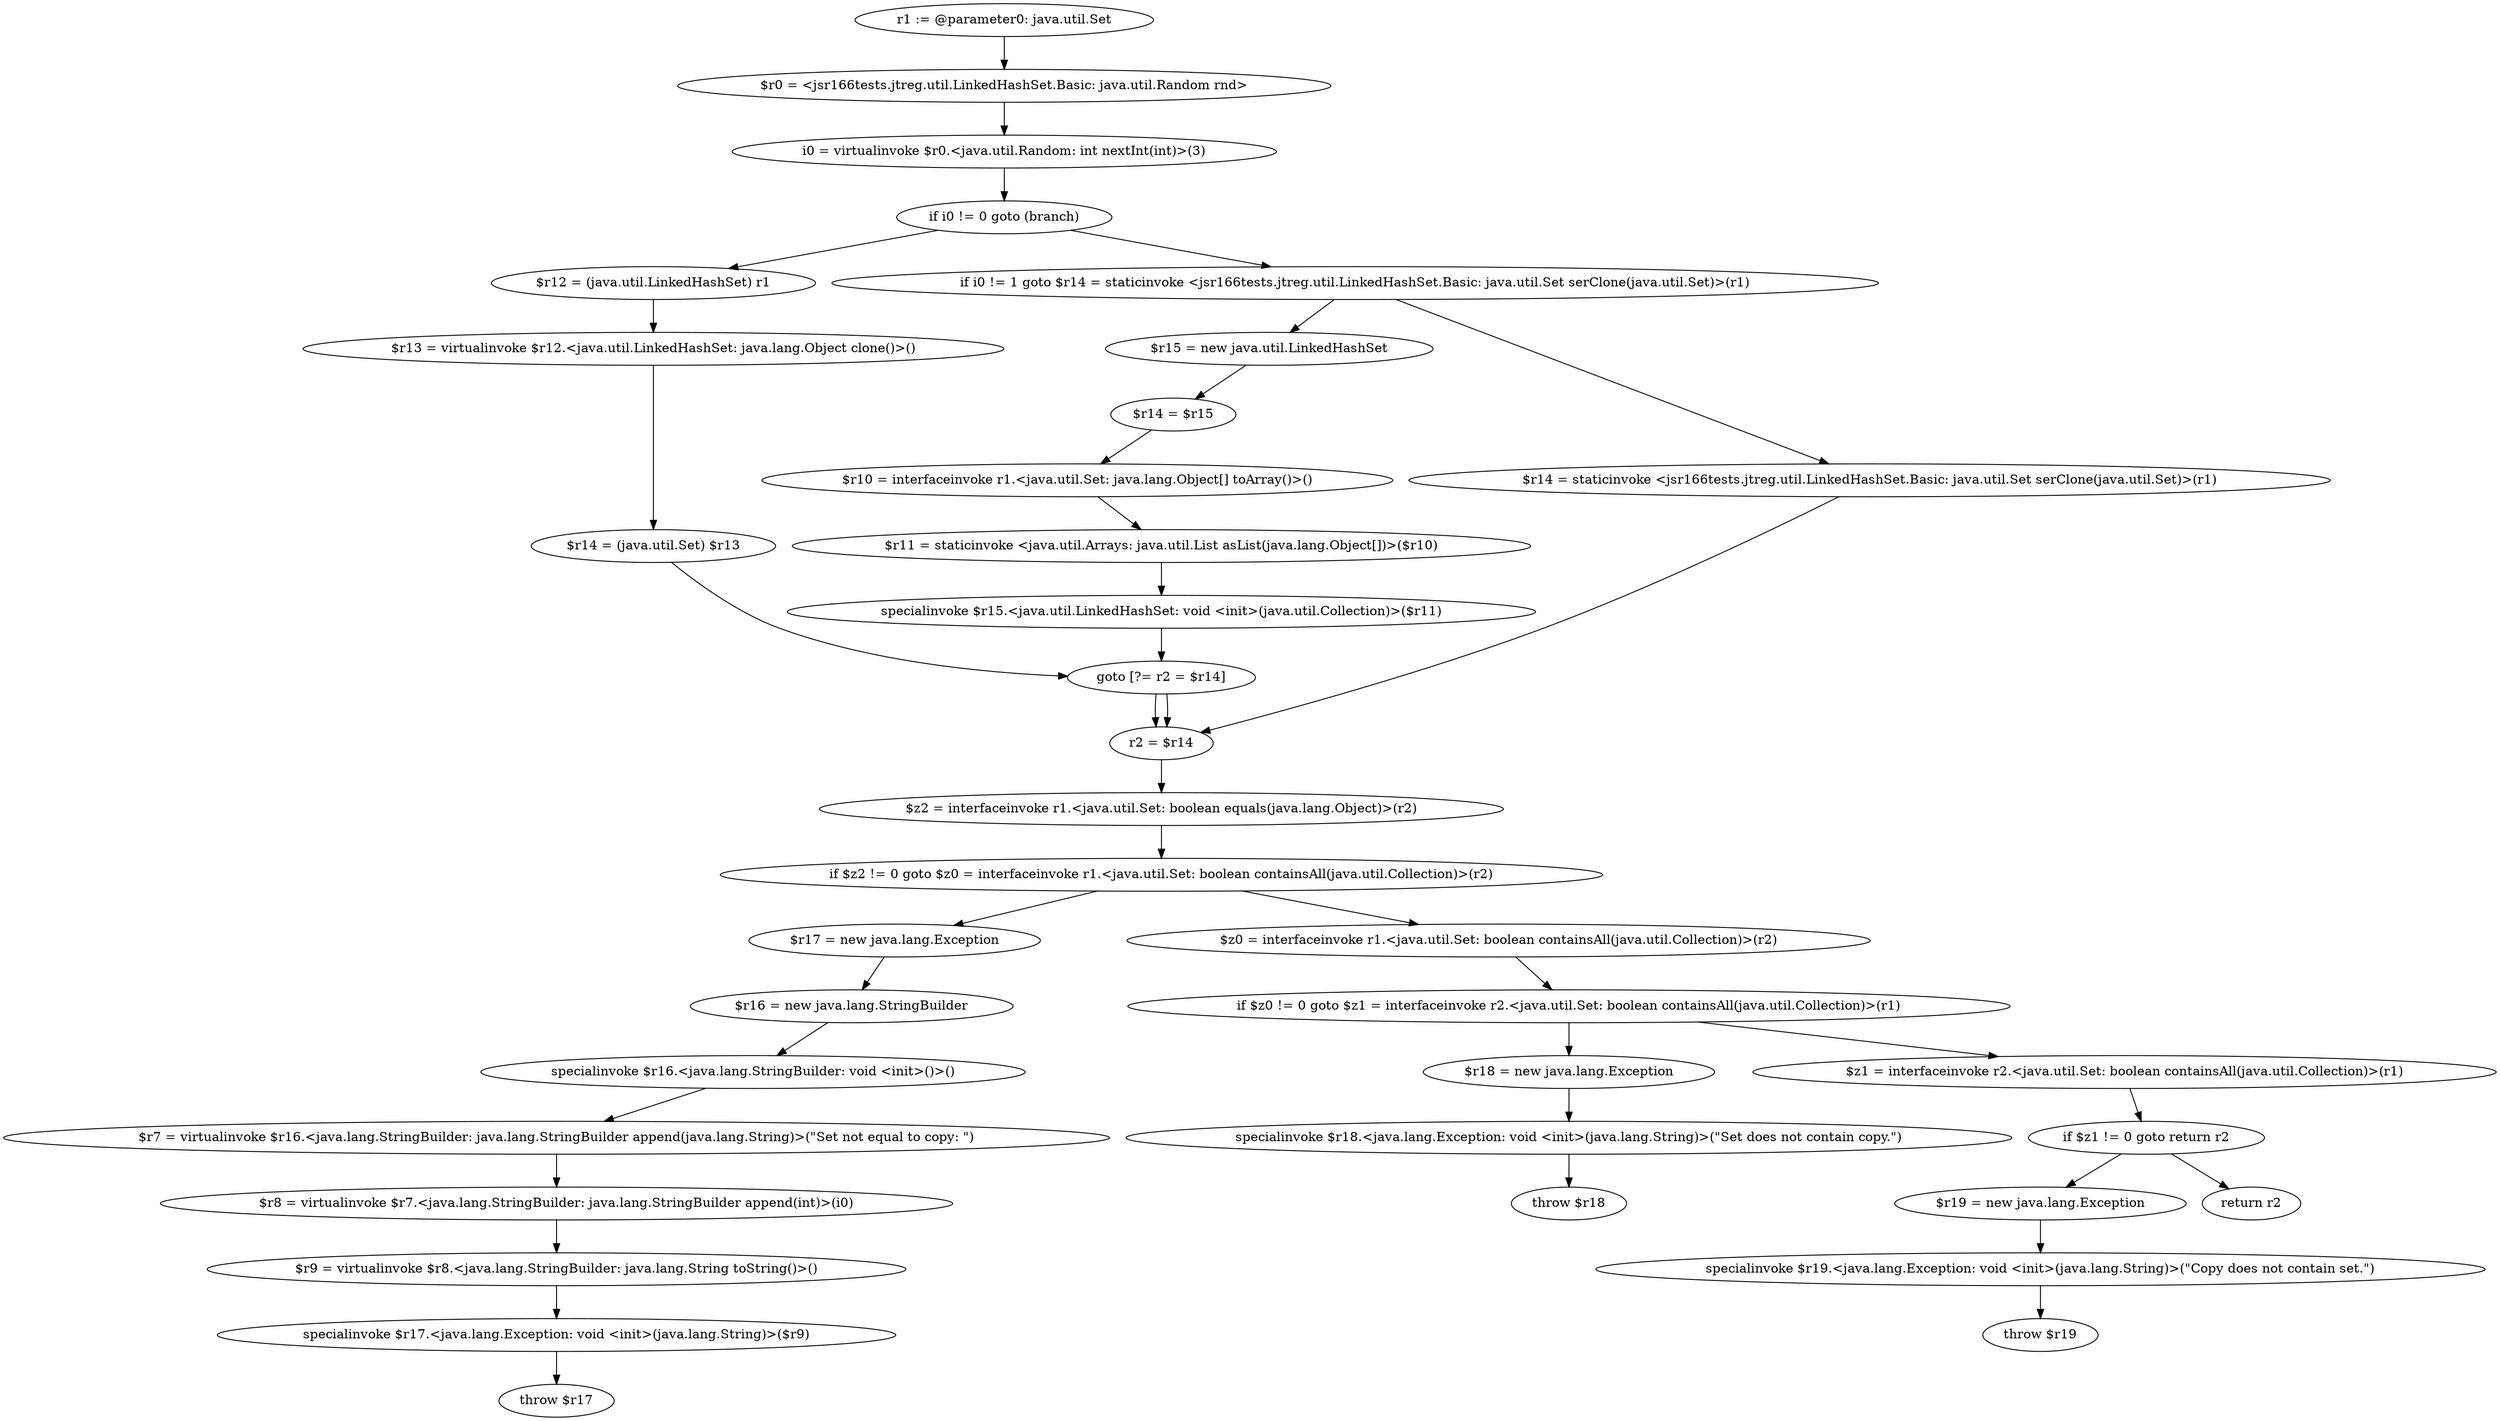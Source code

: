 digraph "unitGraph" {
    "r1 := @parameter0: java.util.Set"
    "$r0 = <jsr166tests.jtreg.util.LinkedHashSet.Basic: java.util.Random rnd>"
    "i0 = virtualinvoke $r0.<java.util.Random: int nextInt(int)>(3)"
    "if i0 != 0 goto (branch)"
    "$r12 = (java.util.LinkedHashSet) r1"
    "$r13 = virtualinvoke $r12.<java.util.LinkedHashSet: java.lang.Object clone()>()"
    "$r14 = (java.util.Set) $r13"
    "goto [?= r2 = $r14]"
    "if i0 != 1 goto $r14 = staticinvoke <jsr166tests.jtreg.util.LinkedHashSet.Basic: java.util.Set serClone(java.util.Set)>(r1)"
    "$r15 = new java.util.LinkedHashSet"
    "$r14 = $r15"
    "$r10 = interfaceinvoke r1.<java.util.Set: java.lang.Object[] toArray()>()"
    "$r11 = staticinvoke <java.util.Arrays: java.util.List asList(java.lang.Object[])>($r10)"
    "specialinvoke $r15.<java.util.LinkedHashSet: void <init>(java.util.Collection)>($r11)"
    "$r14 = staticinvoke <jsr166tests.jtreg.util.LinkedHashSet.Basic: java.util.Set serClone(java.util.Set)>(r1)"
    "r2 = $r14"
    "$z2 = interfaceinvoke r1.<java.util.Set: boolean equals(java.lang.Object)>(r2)"
    "if $z2 != 0 goto $z0 = interfaceinvoke r1.<java.util.Set: boolean containsAll(java.util.Collection)>(r2)"
    "$r17 = new java.lang.Exception"
    "$r16 = new java.lang.StringBuilder"
    "specialinvoke $r16.<java.lang.StringBuilder: void <init>()>()"
    "$r7 = virtualinvoke $r16.<java.lang.StringBuilder: java.lang.StringBuilder append(java.lang.String)>(\"Set not equal to copy: \")"
    "$r8 = virtualinvoke $r7.<java.lang.StringBuilder: java.lang.StringBuilder append(int)>(i0)"
    "$r9 = virtualinvoke $r8.<java.lang.StringBuilder: java.lang.String toString()>()"
    "specialinvoke $r17.<java.lang.Exception: void <init>(java.lang.String)>($r9)"
    "throw $r17"
    "$z0 = interfaceinvoke r1.<java.util.Set: boolean containsAll(java.util.Collection)>(r2)"
    "if $z0 != 0 goto $z1 = interfaceinvoke r2.<java.util.Set: boolean containsAll(java.util.Collection)>(r1)"
    "$r18 = new java.lang.Exception"
    "specialinvoke $r18.<java.lang.Exception: void <init>(java.lang.String)>(\"Set does not contain copy.\")"
    "throw $r18"
    "$z1 = interfaceinvoke r2.<java.util.Set: boolean containsAll(java.util.Collection)>(r1)"
    "if $z1 != 0 goto return r2"
    "$r19 = new java.lang.Exception"
    "specialinvoke $r19.<java.lang.Exception: void <init>(java.lang.String)>(\"Copy does not contain set.\")"
    "throw $r19"
    "return r2"
    "r1 := @parameter0: java.util.Set"->"$r0 = <jsr166tests.jtreg.util.LinkedHashSet.Basic: java.util.Random rnd>";
    "$r0 = <jsr166tests.jtreg.util.LinkedHashSet.Basic: java.util.Random rnd>"->"i0 = virtualinvoke $r0.<java.util.Random: int nextInt(int)>(3)";
    "i0 = virtualinvoke $r0.<java.util.Random: int nextInt(int)>(3)"->"if i0 != 0 goto (branch)";
    "if i0 != 0 goto (branch)"->"$r12 = (java.util.LinkedHashSet) r1";
    "if i0 != 0 goto (branch)"->"if i0 != 1 goto $r14 = staticinvoke <jsr166tests.jtreg.util.LinkedHashSet.Basic: java.util.Set serClone(java.util.Set)>(r1)";
    "$r12 = (java.util.LinkedHashSet) r1"->"$r13 = virtualinvoke $r12.<java.util.LinkedHashSet: java.lang.Object clone()>()";
    "$r13 = virtualinvoke $r12.<java.util.LinkedHashSet: java.lang.Object clone()>()"->"$r14 = (java.util.Set) $r13";
    "$r14 = (java.util.Set) $r13"->"goto [?= r2 = $r14]";
    "goto [?= r2 = $r14]"->"r2 = $r14";
    "if i0 != 1 goto $r14 = staticinvoke <jsr166tests.jtreg.util.LinkedHashSet.Basic: java.util.Set serClone(java.util.Set)>(r1)"->"$r15 = new java.util.LinkedHashSet";
    "if i0 != 1 goto $r14 = staticinvoke <jsr166tests.jtreg.util.LinkedHashSet.Basic: java.util.Set serClone(java.util.Set)>(r1)"->"$r14 = staticinvoke <jsr166tests.jtreg.util.LinkedHashSet.Basic: java.util.Set serClone(java.util.Set)>(r1)";
    "$r15 = new java.util.LinkedHashSet"->"$r14 = $r15";
    "$r14 = $r15"->"$r10 = interfaceinvoke r1.<java.util.Set: java.lang.Object[] toArray()>()";
    "$r10 = interfaceinvoke r1.<java.util.Set: java.lang.Object[] toArray()>()"->"$r11 = staticinvoke <java.util.Arrays: java.util.List asList(java.lang.Object[])>($r10)";
    "$r11 = staticinvoke <java.util.Arrays: java.util.List asList(java.lang.Object[])>($r10)"->"specialinvoke $r15.<java.util.LinkedHashSet: void <init>(java.util.Collection)>($r11)";
    "specialinvoke $r15.<java.util.LinkedHashSet: void <init>(java.util.Collection)>($r11)"->"goto [?= r2 = $r14]";
    "goto [?= r2 = $r14]"->"r2 = $r14";
    "$r14 = staticinvoke <jsr166tests.jtreg.util.LinkedHashSet.Basic: java.util.Set serClone(java.util.Set)>(r1)"->"r2 = $r14";
    "r2 = $r14"->"$z2 = interfaceinvoke r1.<java.util.Set: boolean equals(java.lang.Object)>(r2)";
    "$z2 = interfaceinvoke r1.<java.util.Set: boolean equals(java.lang.Object)>(r2)"->"if $z2 != 0 goto $z0 = interfaceinvoke r1.<java.util.Set: boolean containsAll(java.util.Collection)>(r2)";
    "if $z2 != 0 goto $z0 = interfaceinvoke r1.<java.util.Set: boolean containsAll(java.util.Collection)>(r2)"->"$r17 = new java.lang.Exception";
    "if $z2 != 0 goto $z0 = interfaceinvoke r1.<java.util.Set: boolean containsAll(java.util.Collection)>(r2)"->"$z0 = interfaceinvoke r1.<java.util.Set: boolean containsAll(java.util.Collection)>(r2)";
    "$r17 = new java.lang.Exception"->"$r16 = new java.lang.StringBuilder";
    "$r16 = new java.lang.StringBuilder"->"specialinvoke $r16.<java.lang.StringBuilder: void <init>()>()";
    "specialinvoke $r16.<java.lang.StringBuilder: void <init>()>()"->"$r7 = virtualinvoke $r16.<java.lang.StringBuilder: java.lang.StringBuilder append(java.lang.String)>(\"Set not equal to copy: \")";
    "$r7 = virtualinvoke $r16.<java.lang.StringBuilder: java.lang.StringBuilder append(java.lang.String)>(\"Set not equal to copy: \")"->"$r8 = virtualinvoke $r7.<java.lang.StringBuilder: java.lang.StringBuilder append(int)>(i0)";
    "$r8 = virtualinvoke $r7.<java.lang.StringBuilder: java.lang.StringBuilder append(int)>(i0)"->"$r9 = virtualinvoke $r8.<java.lang.StringBuilder: java.lang.String toString()>()";
    "$r9 = virtualinvoke $r8.<java.lang.StringBuilder: java.lang.String toString()>()"->"specialinvoke $r17.<java.lang.Exception: void <init>(java.lang.String)>($r9)";
    "specialinvoke $r17.<java.lang.Exception: void <init>(java.lang.String)>($r9)"->"throw $r17";
    "$z0 = interfaceinvoke r1.<java.util.Set: boolean containsAll(java.util.Collection)>(r2)"->"if $z0 != 0 goto $z1 = interfaceinvoke r2.<java.util.Set: boolean containsAll(java.util.Collection)>(r1)";
    "if $z0 != 0 goto $z1 = interfaceinvoke r2.<java.util.Set: boolean containsAll(java.util.Collection)>(r1)"->"$r18 = new java.lang.Exception";
    "if $z0 != 0 goto $z1 = interfaceinvoke r2.<java.util.Set: boolean containsAll(java.util.Collection)>(r1)"->"$z1 = interfaceinvoke r2.<java.util.Set: boolean containsAll(java.util.Collection)>(r1)";
    "$r18 = new java.lang.Exception"->"specialinvoke $r18.<java.lang.Exception: void <init>(java.lang.String)>(\"Set does not contain copy.\")";
    "specialinvoke $r18.<java.lang.Exception: void <init>(java.lang.String)>(\"Set does not contain copy.\")"->"throw $r18";
    "$z1 = interfaceinvoke r2.<java.util.Set: boolean containsAll(java.util.Collection)>(r1)"->"if $z1 != 0 goto return r2";
    "if $z1 != 0 goto return r2"->"$r19 = new java.lang.Exception";
    "if $z1 != 0 goto return r2"->"return r2";
    "$r19 = new java.lang.Exception"->"specialinvoke $r19.<java.lang.Exception: void <init>(java.lang.String)>(\"Copy does not contain set.\")";
    "specialinvoke $r19.<java.lang.Exception: void <init>(java.lang.String)>(\"Copy does not contain set.\")"->"throw $r19";
}
